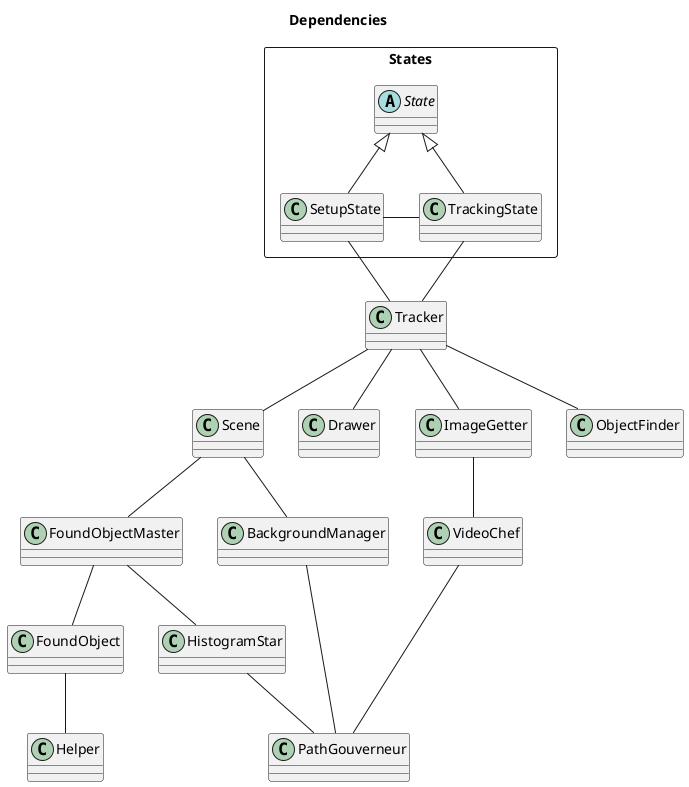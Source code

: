 @startuml swarch
title Dependencies



class Scene
class Helper

class FoundObject
class FoundObjectMaster

class Drawer
class BackgroundManager
class PathGouverneur

class VideoChef
class ImageGetter
class ObjectFinder
class Tracker
class HistogramStar

package States <<rectangle>>{
    abstract State
    class SetupState 
    class TrackingState
    
}

Scene -- FoundObjectMaster
Scene -- BackgroundManager

FoundObject -- Helper

FoundObjectMaster -- FoundObject
FoundObjectMaster -- HistogramStar

BackgroundManager -- PathGouverneur

ImageGetter -- VideoChef

VideoChef -- PathGouverneur

SetupState -- Tracker
SetupState -right- TrackingState
"State" <|-- SetupState

TrackingState -- Tracker
"State" <|-- TrackingState

Tracker -- Scene
Tracker -- ImageGetter
Tracker -- ObjectFinder
Tracker -- Drawer

HistogramStar -- PathGouverneur

@enduml